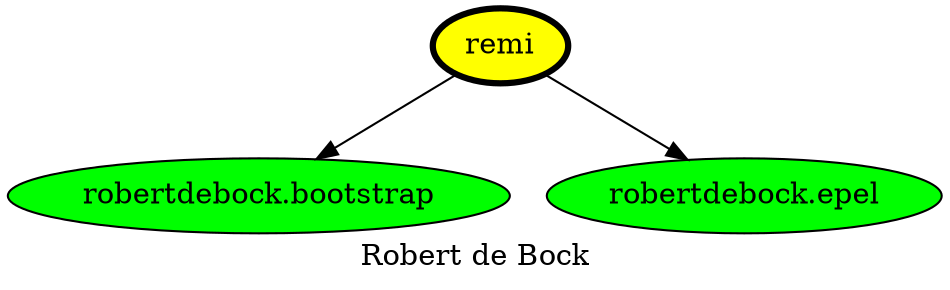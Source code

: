 digraph PhiloDilemma {
  label = "Robert de Bock" ;
  overlap=false
  {
    "remi" [fillcolor=yellow style=filled penwidth=3]
    "robertdebock.bootstrap" [fillcolor=green style=filled]
    "robertdebock.epel" [fillcolor=green style=filled]
  }
  "remi" -> "robertdebock.bootstrap"
  "remi" -> "robertdebock.epel"
}
